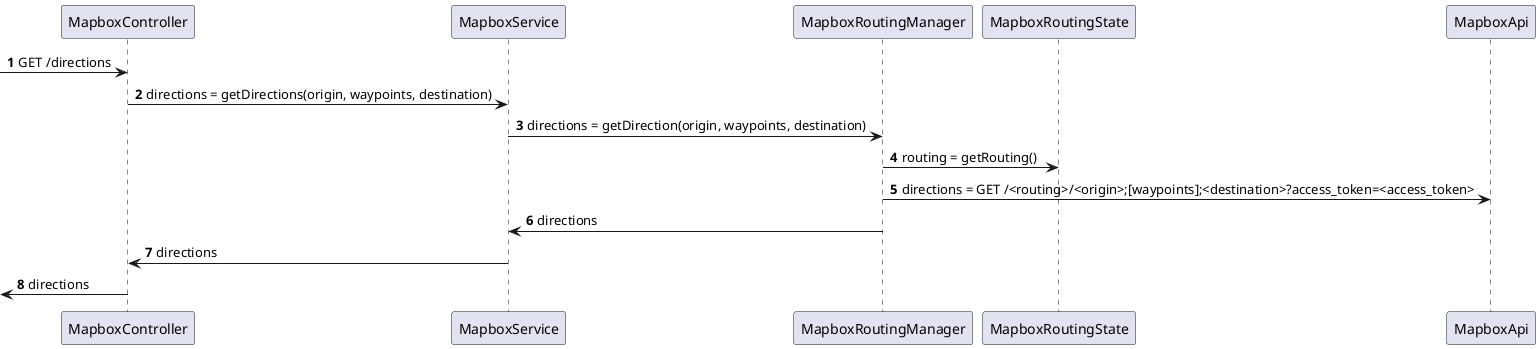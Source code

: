 @startuml

autonumber
hide unlinked

participant MapboxController
participant MapboxService
participant MapboxRoutingManager
participant MapboxRoutingState
participant MapboxApi
participant MapboxRoutingDrivingState
participant MapboxRoutingCyclingState
participant MapboxRoutingWalkingState

[-> MapboxController: GET /directions
MapboxController -> MapboxService: directions = getDirections(origin, waypoints, destination)
MapboxService -> MapboxRoutingManager: directions = getDirection(origin, waypoints, destination)
MapboxRoutingManager -> MapboxRoutingState: routing = getRouting()
MapboxRoutingManager -> MapboxApi: directions = GET /<routing>/<origin>;[waypoints];<destination>?access_token=<access_token>
MapboxService <- MapboxRoutingManager: directions
MapboxController <- MapboxService: directions
[<- MapboxController: directions

@enduml